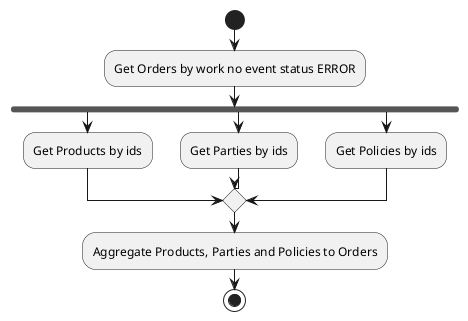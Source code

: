 @startuml
start
:Get Orders by work no event status ERROR;
fork
    :Get Products by ids;
fork again
    :Get Parties by ids;
fork again
    :Get Policies by ids;
end merge
:Aggregate Products, Parties and Policies to Orders;
stop
@enduml